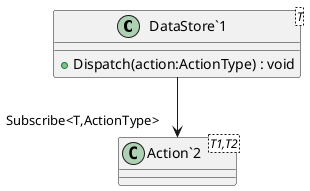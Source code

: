@startuml
class "DataStore`1"<T> {
    + Dispatch(action:ActionType) : void
}
class "Action`2"<T1,T2> {
}
"DataStore`1" --> "Subscribe<T,ActionType>" "Action`2"
@enduml
